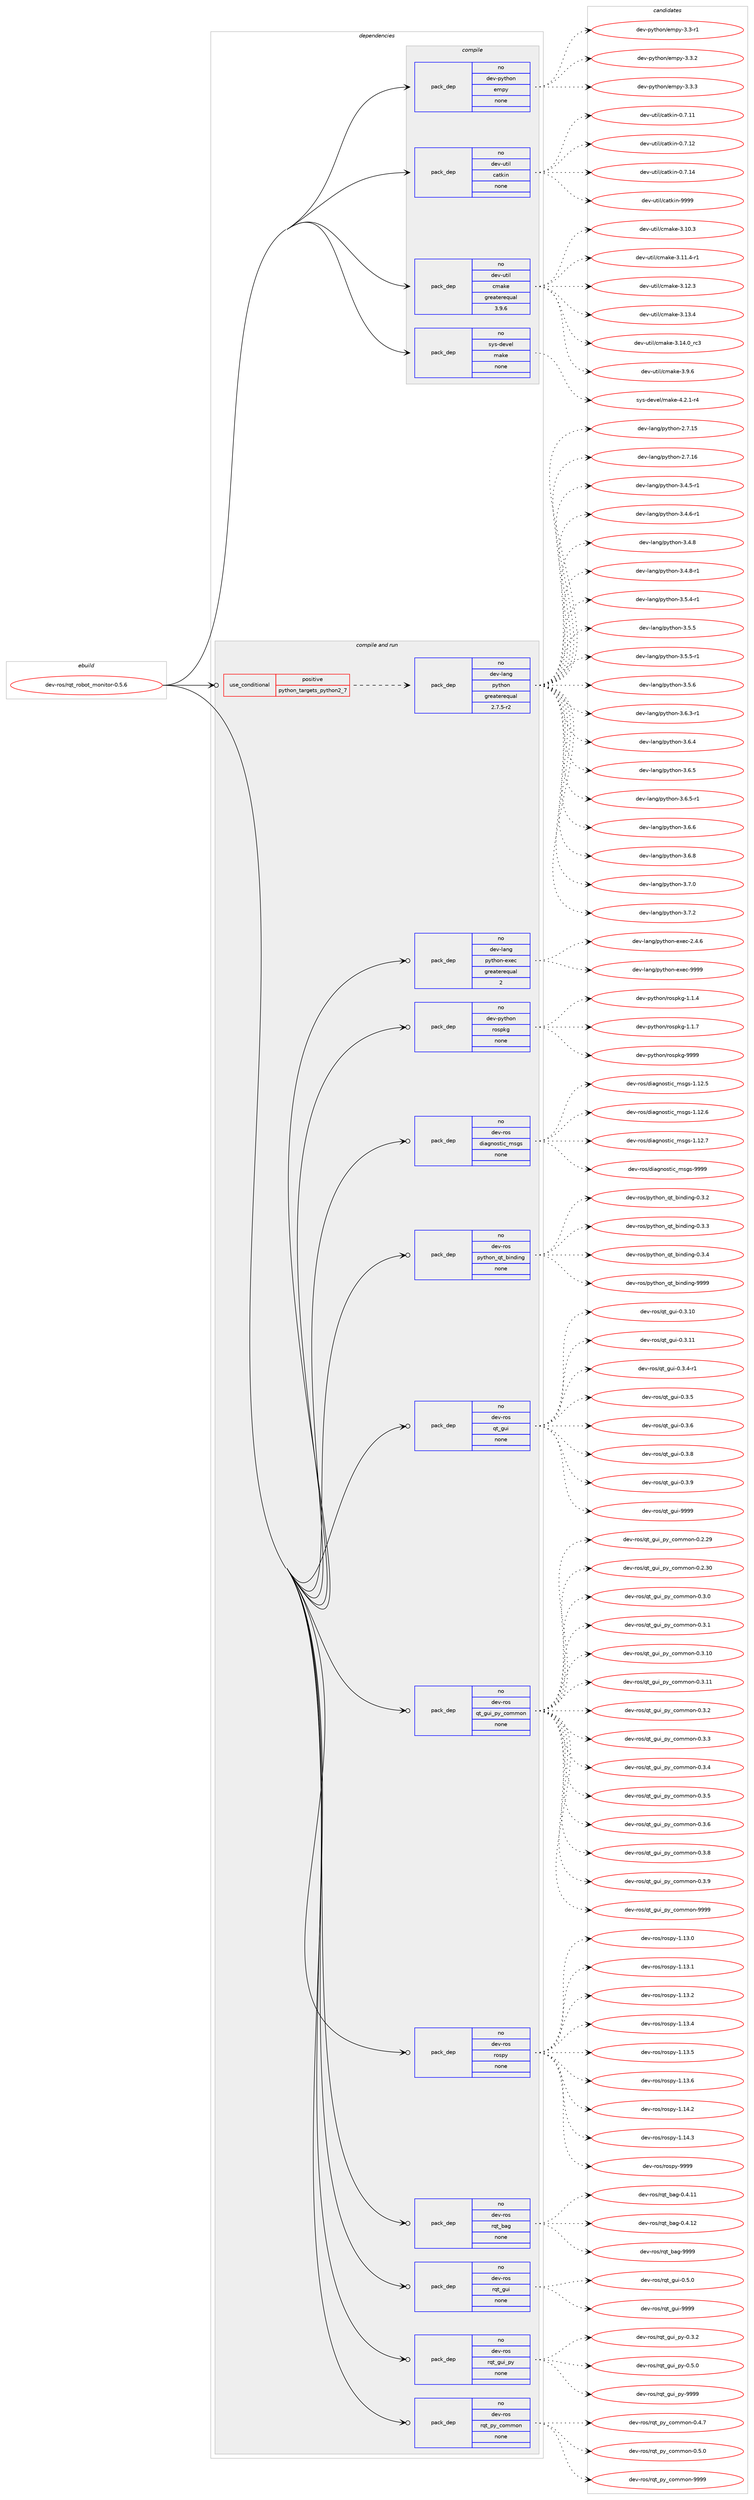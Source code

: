 digraph prolog {

# *************
# Graph options
# *************

newrank=true;
concentrate=true;
compound=true;
graph [rankdir=LR,fontname=Helvetica,fontsize=10,ranksep=1.5];#, ranksep=2.5, nodesep=0.2];
edge  [arrowhead=vee];
node  [fontname=Helvetica,fontsize=10];

# **********
# The ebuild
# **********

subgraph cluster_leftcol {
color=gray;
rank=same;
label=<<i>ebuild</i>>;
id [label="dev-ros/rqt_robot_monitor-0.5.6", color=red, width=4, href="../dev-ros/rqt_robot_monitor-0.5.6.svg"];
}

# ****************
# The dependencies
# ****************

subgraph cluster_midcol {
color=gray;
label=<<i>dependencies</i>>;
subgraph cluster_compile {
fillcolor="#eeeeee";
style=filled;
label=<<i>compile</i>>;
subgraph pack1055981 {
dependency1469908 [label=<<TABLE BORDER="0" CELLBORDER="1" CELLSPACING="0" CELLPADDING="4" WIDTH="220"><TR><TD ROWSPAN="6" CELLPADDING="30">pack_dep</TD></TR><TR><TD WIDTH="110">no</TD></TR><TR><TD>dev-python</TD></TR><TR><TD>empy</TD></TR><TR><TD>none</TD></TR><TR><TD></TD></TR></TABLE>>, shape=none, color=blue];
}
id:e -> dependency1469908:w [weight=20,style="solid",arrowhead="vee"];
subgraph pack1055982 {
dependency1469909 [label=<<TABLE BORDER="0" CELLBORDER="1" CELLSPACING="0" CELLPADDING="4" WIDTH="220"><TR><TD ROWSPAN="6" CELLPADDING="30">pack_dep</TD></TR><TR><TD WIDTH="110">no</TD></TR><TR><TD>dev-util</TD></TR><TR><TD>catkin</TD></TR><TR><TD>none</TD></TR><TR><TD></TD></TR></TABLE>>, shape=none, color=blue];
}
id:e -> dependency1469909:w [weight=20,style="solid",arrowhead="vee"];
subgraph pack1055983 {
dependency1469910 [label=<<TABLE BORDER="0" CELLBORDER="1" CELLSPACING="0" CELLPADDING="4" WIDTH="220"><TR><TD ROWSPAN="6" CELLPADDING="30">pack_dep</TD></TR><TR><TD WIDTH="110">no</TD></TR><TR><TD>dev-util</TD></TR><TR><TD>cmake</TD></TR><TR><TD>greaterequal</TD></TR><TR><TD>3.9.6</TD></TR></TABLE>>, shape=none, color=blue];
}
id:e -> dependency1469910:w [weight=20,style="solid",arrowhead="vee"];
subgraph pack1055984 {
dependency1469911 [label=<<TABLE BORDER="0" CELLBORDER="1" CELLSPACING="0" CELLPADDING="4" WIDTH="220"><TR><TD ROWSPAN="6" CELLPADDING="30">pack_dep</TD></TR><TR><TD WIDTH="110">no</TD></TR><TR><TD>sys-devel</TD></TR><TR><TD>make</TD></TR><TR><TD>none</TD></TR><TR><TD></TD></TR></TABLE>>, shape=none, color=blue];
}
id:e -> dependency1469911:w [weight=20,style="solid",arrowhead="vee"];
}
subgraph cluster_compileandrun {
fillcolor="#eeeeee";
style=filled;
label=<<i>compile and run</i>>;
subgraph cond390537 {
dependency1469912 [label=<<TABLE BORDER="0" CELLBORDER="1" CELLSPACING="0" CELLPADDING="4"><TR><TD ROWSPAN="3" CELLPADDING="10">use_conditional</TD></TR><TR><TD>positive</TD></TR><TR><TD>python_targets_python2_7</TD></TR></TABLE>>, shape=none, color=red];
subgraph pack1055985 {
dependency1469913 [label=<<TABLE BORDER="0" CELLBORDER="1" CELLSPACING="0" CELLPADDING="4" WIDTH="220"><TR><TD ROWSPAN="6" CELLPADDING="30">pack_dep</TD></TR><TR><TD WIDTH="110">no</TD></TR><TR><TD>dev-lang</TD></TR><TR><TD>python</TD></TR><TR><TD>greaterequal</TD></TR><TR><TD>2.7.5-r2</TD></TR></TABLE>>, shape=none, color=blue];
}
dependency1469912:e -> dependency1469913:w [weight=20,style="dashed",arrowhead="vee"];
}
id:e -> dependency1469912:w [weight=20,style="solid",arrowhead="odotvee"];
subgraph pack1055986 {
dependency1469914 [label=<<TABLE BORDER="0" CELLBORDER="1" CELLSPACING="0" CELLPADDING="4" WIDTH="220"><TR><TD ROWSPAN="6" CELLPADDING="30">pack_dep</TD></TR><TR><TD WIDTH="110">no</TD></TR><TR><TD>dev-lang</TD></TR><TR><TD>python-exec</TD></TR><TR><TD>greaterequal</TD></TR><TR><TD>2</TD></TR></TABLE>>, shape=none, color=blue];
}
id:e -> dependency1469914:w [weight=20,style="solid",arrowhead="odotvee"];
subgraph pack1055987 {
dependency1469915 [label=<<TABLE BORDER="0" CELLBORDER="1" CELLSPACING="0" CELLPADDING="4" WIDTH="220"><TR><TD ROWSPAN="6" CELLPADDING="30">pack_dep</TD></TR><TR><TD WIDTH="110">no</TD></TR><TR><TD>dev-python</TD></TR><TR><TD>rospkg</TD></TR><TR><TD>none</TD></TR><TR><TD></TD></TR></TABLE>>, shape=none, color=blue];
}
id:e -> dependency1469915:w [weight=20,style="solid",arrowhead="odotvee"];
subgraph pack1055988 {
dependency1469916 [label=<<TABLE BORDER="0" CELLBORDER="1" CELLSPACING="0" CELLPADDING="4" WIDTH="220"><TR><TD ROWSPAN="6" CELLPADDING="30">pack_dep</TD></TR><TR><TD WIDTH="110">no</TD></TR><TR><TD>dev-ros</TD></TR><TR><TD>diagnostic_msgs</TD></TR><TR><TD>none</TD></TR><TR><TD></TD></TR></TABLE>>, shape=none, color=blue];
}
id:e -> dependency1469916:w [weight=20,style="solid",arrowhead="odotvee"];
subgraph pack1055989 {
dependency1469917 [label=<<TABLE BORDER="0" CELLBORDER="1" CELLSPACING="0" CELLPADDING="4" WIDTH="220"><TR><TD ROWSPAN="6" CELLPADDING="30">pack_dep</TD></TR><TR><TD WIDTH="110">no</TD></TR><TR><TD>dev-ros</TD></TR><TR><TD>python_qt_binding</TD></TR><TR><TD>none</TD></TR><TR><TD></TD></TR></TABLE>>, shape=none, color=blue];
}
id:e -> dependency1469917:w [weight=20,style="solid",arrowhead="odotvee"];
subgraph pack1055990 {
dependency1469918 [label=<<TABLE BORDER="0" CELLBORDER="1" CELLSPACING="0" CELLPADDING="4" WIDTH="220"><TR><TD ROWSPAN="6" CELLPADDING="30">pack_dep</TD></TR><TR><TD WIDTH="110">no</TD></TR><TR><TD>dev-ros</TD></TR><TR><TD>qt_gui</TD></TR><TR><TD>none</TD></TR><TR><TD></TD></TR></TABLE>>, shape=none, color=blue];
}
id:e -> dependency1469918:w [weight=20,style="solid",arrowhead="odotvee"];
subgraph pack1055991 {
dependency1469919 [label=<<TABLE BORDER="0" CELLBORDER="1" CELLSPACING="0" CELLPADDING="4" WIDTH="220"><TR><TD ROWSPAN="6" CELLPADDING="30">pack_dep</TD></TR><TR><TD WIDTH="110">no</TD></TR><TR><TD>dev-ros</TD></TR><TR><TD>qt_gui_py_common</TD></TR><TR><TD>none</TD></TR><TR><TD></TD></TR></TABLE>>, shape=none, color=blue];
}
id:e -> dependency1469919:w [weight=20,style="solid",arrowhead="odotvee"];
subgraph pack1055992 {
dependency1469920 [label=<<TABLE BORDER="0" CELLBORDER="1" CELLSPACING="0" CELLPADDING="4" WIDTH="220"><TR><TD ROWSPAN="6" CELLPADDING="30">pack_dep</TD></TR><TR><TD WIDTH="110">no</TD></TR><TR><TD>dev-ros</TD></TR><TR><TD>rospy</TD></TR><TR><TD>none</TD></TR><TR><TD></TD></TR></TABLE>>, shape=none, color=blue];
}
id:e -> dependency1469920:w [weight=20,style="solid",arrowhead="odotvee"];
subgraph pack1055993 {
dependency1469921 [label=<<TABLE BORDER="0" CELLBORDER="1" CELLSPACING="0" CELLPADDING="4" WIDTH="220"><TR><TD ROWSPAN="6" CELLPADDING="30">pack_dep</TD></TR><TR><TD WIDTH="110">no</TD></TR><TR><TD>dev-ros</TD></TR><TR><TD>rqt_bag</TD></TR><TR><TD>none</TD></TR><TR><TD></TD></TR></TABLE>>, shape=none, color=blue];
}
id:e -> dependency1469921:w [weight=20,style="solid",arrowhead="odotvee"];
subgraph pack1055994 {
dependency1469922 [label=<<TABLE BORDER="0" CELLBORDER="1" CELLSPACING="0" CELLPADDING="4" WIDTH="220"><TR><TD ROWSPAN="6" CELLPADDING="30">pack_dep</TD></TR><TR><TD WIDTH="110">no</TD></TR><TR><TD>dev-ros</TD></TR><TR><TD>rqt_gui</TD></TR><TR><TD>none</TD></TR><TR><TD></TD></TR></TABLE>>, shape=none, color=blue];
}
id:e -> dependency1469922:w [weight=20,style="solid",arrowhead="odotvee"];
subgraph pack1055995 {
dependency1469923 [label=<<TABLE BORDER="0" CELLBORDER="1" CELLSPACING="0" CELLPADDING="4" WIDTH="220"><TR><TD ROWSPAN="6" CELLPADDING="30">pack_dep</TD></TR><TR><TD WIDTH="110">no</TD></TR><TR><TD>dev-ros</TD></TR><TR><TD>rqt_gui_py</TD></TR><TR><TD>none</TD></TR><TR><TD></TD></TR></TABLE>>, shape=none, color=blue];
}
id:e -> dependency1469923:w [weight=20,style="solid",arrowhead="odotvee"];
subgraph pack1055996 {
dependency1469924 [label=<<TABLE BORDER="0" CELLBORDER="1" CELLSPACING="0" CELLPADDING="4" WIDTH="220"><TR><TD ROWSPAN="6" CELLPADDING="30">pack_dep</TD></TR><TR><TD WIDTH="110">no</TD></TR><TR><TD>dev-ros</TD></TR><TR><TD>rqt_py_common</TD></TR><TR><TD>none</TD></TR><TR><TD></TD></TR></TABLE>>, shape=none, color=blue];
}
id:e -> dependency1469924:w [weight=20,style="solid",arrowhead="odotvee"];
}
subgraph cluster_run {
fillcolor="#eeeeee";
style=filled;
label=<<i>run</i>>;
}
}

# **************
# The candidates
# **************

subgraph cluster_choices {
rank=same;
color=gray;
label=<<i>candidates</i>>;

subgraph choice1055981 {
color=black;
nodesep=1;
choice1001011184511212111610411111047101109112121455146514511449 [label="dev-python/empy-3.3-r1", color=red, width=4,href="../dev-python/empy-3.3-r1.svg"];
choice1001011184511212111610411111047101109112121455146514650 [label="dev-python/empy-3.3.2", color=red, width=4,href="../dev-python/empy-3.3.2.svg"];
choice1001011184511212111610411111047101109112121455146514651 [label="dev-python/empy-3.3.3", color=red, width=4,href="../dev-python/empy-3.3.3.svg"];
dependency1469908:e -> choice1001011184511212111610411111047101109112121455146514511449:w [style=dotted,weight="100"];
dependency1469908:e -> choice1001011184511212111610411111047101109112121455146514650:w [style=dotted,weight="100"];
dependency1469908:e -> choice1001011184511212111610411111047101109112121455146514651:w [style=dotted,weight="100"];
}
subgraph choice1055982 {
color=black;
nodesep=1;
choice1001011184511711610510847999711610710511045484655464949 [label="dev-util/catkin-0.7.11", color=red, width=4,href="../dev-util/catkin-0.7.11.svg"];
choice1001011184511711610510847999711610710511045484655464950 [label="dev-util/catkin-0.7.12", color=red, width=4,href="../dev-util/catkin-0.7.12.svg"];
choice1001011184511711610510847999711610710511045484655464952 [label="dev-util/catkin-0.7.14", color=red, width=4,href="../dev-util/catkin-0.7.14.svg"];
choice100101118451171161051084799971161071051104557575757 [label="dev-util/catkin-9999", color=red, width=4,href="../dev-util/catkin-9999.svg"];
dependency1469909:e -> choice1001011184511711610510847999711610710511045484655464949:w [style=dotted,weight="100"];
dependency1469909:e -> choice1001011184511711610510847999711610710511045484655464950:w [style=dotted,weight="100"];
dependency1469909:e -> choice1001011184511711610510847999711610710511045484655464952:w [style=dotted,weight="100"];
dependency1469909:e -> choice100101118451171161051084799971161071051104557575757:w [style=dotted,weight="100"];
}
subgraph choice1055983 {
color=black;
nodesep=1;
choice1001011184511711610510847991099710710145514649484651 [label="dev-util/cmake-3.10.3", color=red, width=4,href="../dev-util/cmake-3.10.3.svg"];
choice10010111845117116105108479910997107101455146494946524511449 [label="dev-util/cmake-3.11.4-r1", color=red, width=4,href="../dev-util/cmake-3.11.4-r1.svg"];
choice1001011184511711610510847991099710710145514649504651 [label="dev-util/cmake-3.12.3", color=red, width=4,href="../dev-util/cmake-3.12.3.svg"];
choice1001011184511711610510847991099710710145514649514652 [label="dev-util/cmake-3.13.4", color=red, width=4,href="../dev-util/cmake-3.13.4.svg"];
choice1001011184511711610510847991099710710145514649524648951149951 [label="dev-util/cmake-3.14.0_rc3", color=red, width=4,href="../dev-util/cmake-3.14.0_rc3.svg"];
choice10010111845117116105108479910997107101455146574654 [label="dev-util/cmake-3.9.6", color=red, width=4,href="../dev-util/cmake-3.9.6.svg"];
dependency1469910:e -> choice1001011184511711610510847991099710710145514649484651:w [style=dotted,weight="100"];
dependency1469910:e -> choice10010111845117116105108479910997107101455146494946524511449:w [style=dotted,weight="100"];
dependency1469910:e -> choice1001011184511711610510847991099710710145514649504651:w [style=dotted,weight="100"];
dependency1469910:e -> choice1001011184511711610510847991099710710145514649514652:w [style=dotted,weight="100"];
dependency1469910:e -> choice1001011184511711610510847991099710710145514649524648951149951:w [style=dotted,weight="100"];
dependency1469910:e -> choice10010111845117116105108479910997107101455146574654:w [style=dotted,weight="100"];
}
subgraph choice1055984 {
color=black;
nodesep=1;
choice1151211154510010111810110847109971071014552465046494511452 [label="sys-devel/make-4.2.1-r4", color=red, width=4,href="../sys-devel/make-4.2.1-r4.svg"];
dependency1469911:e -> choice1151211154510010111810110847109971071014552465046494511452:w [style=dotted,weight="100"];
}
subgraph choice1055985 {
color=black;
nodesep=1;
choice10010111845108971101034711212111610411111045504655464953 [label="dev-lang/python-2.7.15", color=red, width=4,href="../dev-lang/python-2.7.15.svg"];
choice10010111845108971101034711212111610411111045504655464954 [label="dev-lang/python-2.7.16", color=red, width=4,href="../dev-lang/python-2.7.16.svg"];
choice1001011184510897110103471121211161041111104551465246534511449 [label="dev-lang/python-3.4.5-r1", color=red, width=4,href="../dev-lang/python-3.4.5-r1.svg"];
choice1001011184510897110103471121211161041111104551465246544511449 [label="dev-lang/python-3.4.6-r1", color=red, width=4,href="../dev-lang/python-3.4.6-r1.svg"];
choice100101118451089711010347112121116104111110455146524656 [label="dev-lang/python-3.4.8", color=red, width=4,href="../dev-lang/python-3.4.8.svg"];
choice1001011184510897110103471121211161041111104551465246564511449 [label="dev-lang/python-3.4.8-r1", color=red, width=4,href="../dev-lang/python-3.4.8-r1.svg"];
choice1001011184510897110103471121211161041111104551465346524511449 [label="dev-lang/python-3.5.4-r1", color=red, width=4,href="../dev-lang/python-3.5.4-r1.svg"];
choice100101118451089711010347112121116104111110455146534653 [label="dev-lang/python-3.5.5", color=red, width=4,href="../dev-lang/python-3.5.5.svg"];
choice1001011184510897110103471121211161041111104551465346534511449 [label="dev-lang/python-3.5.5-r1", color=red, width=4,href="../dev-lang/python-3.5.5-r1.svg"];
choice100101118451089711010347112121116104111110455146534654 [label="dev-lang/python-3.5.6", color=red, width=4,href="../dev-lang/python-3.5.6.svg"];
choice1001011184510897110103471121211161041111104551465446514511449 [label="dev-lang/python-3.6.3-r1", color=red, width=4,href="../dev-lang/python-3.6.3-r1.svg"];
choice100101118451089711010347112121116104111110455146544652 [label="dev-lang/python-3.6.4", color=red, width=4,href="../dev-lang/python-3.6.4.svg"];
choice100101118451089711010347112121116104111110455146544653 [label="dev-lang/python-3.6.5", color=red, width=4,href="../dev-lang/python-3.6.5.svg"];
choice1001011184510897110103471121211161041111104551465446534511449 [label="dev-lang/python-3.6.5-r1", color=red, width=4,href="../dev-lang/python-3.6.5-r1.svg"];
choice100101118451089711010347112121116104111110455146544654 [label="dev-lang/python-3.6.6", color=red, width=4,href="../dev-lang/python-3.6.6.svg"];
choice100101118451089711010347112121116104111110455146544656 [label="dev-lang/python-3.6.8", color=red, width=4,href="../dev-lang/python-3.6.8.svg"];
choice100101118451089711010347112121116104111110455146554648 [label="dev-lang/python-3.7.0", color=red, width=4,href="../dev-lang/python-3.7.0.svg"];
choice100101118451089711010347112121116104111110455146554650 [label="dev-lang/python-3.7.2", color=red, width=4,href="../dev-lang/python-3.7.2.svg"];
dependency1469913:e -> choice10010111845108971101034711212111610411111045504655464953:w [style=dotted,weight="100"];
dependency1469913:e -> choice10010111845108971101034711212111610411111045504655464954:w [style=dotted,weight="100"];
dependency1469913:e -> choice1001011184510897110103471121211161041111104551465246534511449:w [style=dotted,weight="100"];
dependency1469913:e -> choice1001011184510897110103471121211161041111104551465246544511449:w [style=dotted,weight="100"];
dependency1469913:e -> choice100101118451089711010347112121116104111110455146524656:w [style=dotted,weight="100"];
dependency1469913:e -> choice1001011184510897110103471121211161041111104551465246564511449:w [style=dotted,weight="100"];
dependency1469913:e -> choice1001011184510897110103471121211161041111104551465346524511449:w [style=dotted,weight="100"];
dependency1469913:e -> choice100101118451089711010347112121116104111110455146534653:w [style=dotted,weight="100"];
dependency1469913:e -> choice1001011184510897110103471121211161041111104551465346534511449:w [style=dotted,weight="100"];
dependency1469913:e -> choice100101118451089711010347112121116104111110455146534654:w [style=dotted,weight="100"];
dependency1469913:e -> choice1001011184510897110103471121211161041111104551465446514511449:w [style=dotted,weight="100"];
dependency1469913:e -> choice100101118451089711010347112121116104111110455146544652:w [style=dotted,weight="100"];
dependency1469913:e -> choice100101118451089711010347112121116104111110455146544653:w [style=dotted,weight="100"];
dependency1469913:e -> choice1001011184510897110103471121211161041111104551465446534511449:w [style=dotted,weight="100"];
dependency1469913:e -> choice100101118451089711010347112121116104111110455146544654:w [style=dotted,weight="100"];
dependency1469913:e -> choice100101118451089711010347112121116104111110455146544656:w [style=dotted,weight="100"];
dependency1469913:e -> choice100101118451089711010347112121116104111110455146554648:w [style=dotted,weight="100"];
dependency1469913:e -> choice100101118451089711010347112121116104111110455146554650:w [style=dotted,weight="100"];
}
subgraph choice1055986 {
color=black;
nodesep=1;
choice1001011184510897110103471121211161041111104510112010199455046524654 [label="dev-lang/python-exec-2.4.6", color=red, width=4,href="../dev-lang/python-exec-2.4.6.svg"];
choice10010111845108971101034711212111610411111045101120101994557575757 [label="dev-lang/python-exec-9999", color=red, width=4,href="../dev-lang/python-exec-9999.svg"];
dependency1469914:e -> choice1001011184510897110103471121211161041111104510112010199455046524654:w [style=dotted,weight="100"];
dependency1469914:e -> choice10010111845108971101034711212111610411111045101120101994557575757:w [style=dotted,weight="100"];
}
subgraph choice1055987 {
color=black;
nodesep=1;
choice1001011184511212111610411111047114111115112107103454946494652 [label="dev-python/rospkg-1.1.4", color=red, width=4,href="../dev-python/rospkg-1.1.4.svg"];
choice1001011184511212111610411111047114111115112107103454946494655 [label="dev-python/rospkg-1.1.7", color=red, width=4,href="../dev-python/rospkg-1.1.7.svg"];
choice10010111845112121116104111110471141111151121071034557575757 [label="dev-python/rospkg-9999", color=red, width=4,href="../dev-python/rospkg-9999.svg"];
dependency1469915:e -> choice1001011184511212111610411111047114111115112107103454946494652:w [style=dotted,weight="100"];
dependency1469915:e -> choice1001011184511212111610411111047114111115112107103454946494655:w [style=dotted,weight="100"];
dependency1469915:e -> choice10010111845112121116104111110471141111151121071034557575757:w [style=dotted,weight="100"];
}
subgraph choice1055988 {
color=black;
nodesep=1;
choice100101118451141111154710010597103110111115116105999510911510311545494649504653 [label="dev-ros/diagnostic_msgs-1.12.5", color=red, width=4,href="../dev-ros/diagnostic_msgs-1.12.5.svg"];
choice100101118451141111154710010597103110111115116105999510911510311545494649504654 [label="dev-ros/diagnostic_msgs-1.12.6", color=red, width=4,href="../dev-ros/diagnostic_msgs-1.12.6.svg"];
choice100101118451141111154710010597103110111115116105999510911510311545494649504655 [label="dev-ros/diagnostic_msgs-1.12.7", color=red, width=4,href="../dev-ros/diagnostic_msgs-1.12.7.svg"];
choice10010111845114111115471001059710311011111511610599951091151031154557575757 [label="dev-ros/diagnostic_msgs-9999", color=red, width=4,href="../dev-ros/diagnostic_msgs-9999.svg"];
dependency1469916:e -> choice100101118451141111154710010597103110111115116105999510911510311545494649504653:w [style=dotted,weight="100"];
dependency1469916:e -> choice100101118451141111154710010597103110111115116105999510911510311545494649504654:w [style=dotted,weight="100"];
dependency1469916:e -> choice100101118451141111154710010597103110111115116105999510911510311545494649504655:w [style=dotted,weight="100"];
dependency1469916:e -> choice10010111845114111115471001059710311011111511610599951091151031154557575757:w [style=dotted,weight="100"];
}
subgraph choice1055989 {
color=black;
nodesep=1;
choice1001011184511411111547112121116104111110951131169598105110100105110103454846514650 [label="dev-ros/python_qt_binding-0.3.2", color=red, width=4,href="../dev-ros/python_qt_binding-0.3.2.svg"];
choice1001011184511411111547112121116104111110951131169598105110100105110103454846514651 [label="dev-ros/python_qt_binding-0.3.3", color=red, width=4,href="../dev-ros/python_qt_binding-0.3.3.svg"];
choice1001011184511411111547112121116104111110951131169598105110100105110103454846514652 [label="dev-ros/python_qt_binding-0.3.4", color=red, width=4,href="../dev-ros/python_qt_binding-0.3.4.svg"];
choice10010111845114111115471121211161041111109511311695981051101001051101034557575757 [label="dev-ros/python_qt_binding-9999", color=red, width=4,href="../dev-ros/python_qt_binding-9999.svg"];
dependency1469917:e -> choice1001011184511411111547112121116104111110951131169598105110100105110103454846514650:w [style=dotted,weight="100"];
dependency1469917:e -> choice1001011184511411111547112121116104111110951131169598105110100105110103454846514651:w [style=dotted,weight="100"];
dependency1469917:e -> choice1001011184511411111547112121116104111110951131169598105110100105110103454846514652:w [style=dotted,weight="100"];
dependency1469917:e -> choice10010111845114111115471121211161041111109511311695981051101001051101034557575757:w [style=dotted,weight="100"];
}
subgraph choice1055990 {
color=black;
nodesep=1;
choice10010111845114111115471131169510311710545484651464948 [label="dev-ros/qt_gui-0.3.10", color=red, width=4,href="../dev-ros/qt_gui-0.3.10.svg"];
choice10010111845114111115471131169510311710545484651464949 [label="dev-ros/qt_gui-0.3.11", color=red, width=4,href="../dev-ros/qt_gui-0.3.11.svg"];
choice1001011184511411111547113116951031171054548465146524511449 [label="dev-ros/qt_gui-0.3.4-r1", color=red, width=4,href="../dev-ros/qt_gui-0.3.4-r1.svg"];
choice100101118451141111154711311695103117105454846514653 [label="dev-ros/qt_gui-0.3.5", color=red, width=4,href="../dev-ros/qt_gui-0.3.5.svg"];
choice100101118451141111154711311695103117105454846514654 [label="dev-ros/qt_gui-0.3.6", color=red, width=4,href="../dev-ros/qt_gui-0.3.6.svg"];
choice100101118451141111154711311695103117105454846514656 [label="dev-ros/qt_gui-0.3.8", color=red, width=4,href="../dev-ros/qt_gui-0.3.8.svg"];
choice100101118451141111154711311695103117105454846514657 [label="dev-ros/qt_gui-0.3.9", color=red, width=4,href="../dev-ros/qt_gui-0.3.9.svg"];
choice1001011184511411111547113116951031171054557575757 [label="dev-ros/qt_gui-9999", color=red, width=4,href="../dev-ros/qt_gui-9999.svg"];
dependency1469918:e -> choice10010111845114111115471131169510311710545484651464948:w [style=dotted,weight="100"];
dependency1469918:e -> choice10010111845114111115471131169510311710545484651464949:w [style=dotted,weight="100"];
dependency1469918:e -> choice1001011184511411111547113116951031171054548465146524511449:w [style=dotted,weight="100"];
dependency1469918:e -> choice100101118451141111154711311695103117105454846514653:w [style=dotted,weight="100"];
dependency1469918:e -> choice100101118451141111154711311695103117105454846514654:w [style=dotted,weight="100"];
dependency1469918:e -> choice100101118451141111154711311695103117105454846514656:w [style=dotted,weight="100"];
dependency1469918:e -> choice100101118451141111154711311695103117105454846514657:w [style=dotted,weight="100"];
dependency1469918:e -> choice1001011184511411111547113116951031171054557575757:w [style=dotted,weight="100"];
}
subgraph choice1055991 {
color=black;
nodesep=1;
choice10010111845114111115471131169510311710595112121959911110910911111045484650465057 [label="dev-ros/qt_gui_py_common-0.2.29", color=red, width=4,href="../dev-ros/qt_gui_py_common-0.2.29.svg"];
choice10010111845114111115471131169510311710595112121959911110910911111045484650465148 [label="dev-ros/qt_gui_py_common-0.2.30", color=red, width=4,href="../dev-ros/qt_gui_py_common-0.2.30.svg"];
choice100101118451141111154711311695103117105951121219599111109109111110454846514648 [label="dev-ros/qt_gui_py_common-0.3.0", color=red, width=4,href="../dev-ros/qt_gui_py_common-0.3.0.svg"];
choice100101118451141111154711311695103117105951121219599111109109111110454846514649 [label="dev-ros/qt_gui_py_common-0.3.1", color=red, width=4,href="../dev-ros/qt_gui_py_common-0.3.1.svg"];
choice10010111845114111115471131169510311710595112121959911110910911111045484651464948 [label="dev-ros/qt_gui_py_common-0.3.10", color=red, width=4,href="../dev-ros/qt_gui_py_common-0.3.10.svg"];
choice10010111845114111115471131169510311710595112121959911110910911111045484651464949 [label="dev-ros/qt_gui_py_common-0.3.11", color=red, width=4,href="../dev-ros/qt_gui_py_common-0.3.11.svg"];
choice100101118451141111154711311695103117105951121219599111109109111110454846514650 [label="dev-ros/qt_gui_py_common-0.3.2", color=red, width=4,href="../dev-ros/qt_gui_py_common-0.3.2.svg"];
choice100101118451141111154711311695103117105951121219599111109109111110454846514651 [label="dev-ros/qt_gui_py_common-0.3.3", color=red, width=4,href="../dev-ros/qt_gui_py_common-0.3.3.svg"];
choice100101118451141111154711311695103117105951121219599111109109111110454846514652 [label="dev-ros/qt_gui_py_common-0.3.4", color=red, width=4,href="../dev-ros/qt_gui_py_common-0.3.4.svg"];
choice100101118451141111154711311695103117105951121219599111109109111110454846514653 [label="dev-ros/qt_gui_py_common-0.3.5", color=red, width=4,href="../dev-ros/qt_gui_py_common-0.3.5.svg"];
choice100101118451141111154711311695103117105951121219599111109109111110454846514654 [label="dev-ros/qt_gui_py_common-0.3.6", color=red, width=4,href="../dev-ros/qt_gui_py_common-0.3.6.svg"];
choice100101118451141111154711311695103117105951121219599111109109111110454846514656 [label="dev-ros/qt_gui_py_common-0.3.8", color=red, width=4,href="../dev-ros/qt_gui_py_common-0.3.8.svg"];
choice100101118451141111154711311695103117105951121219599111109109111110454846514657 [label="dev-ros/qt_gui_py_common-0.3.9", color=red, width=4,href="../dev-ros/qt_gui_py_common-0.3.9.svg"];
choice1001011184511411111547113116951031171059511212195991111091091111104557575757 [label="dev-ros/qt_gui_py_common-9999", color=red, width=4,href="../dev-ros/qt_gui_py_common-9999.svg"];
dependency1469919:e -> choice10010111845114111115471131169510311710595112121959911110910911111045484650465057:w [style=dotted,weight="100"];
dependency1469919:e -> choice10010111845114111115471131169510311710595112121959911110910911111045484650465148:w [style=dotted,weight="100"];
dependency1469919:e -> choice100101118451141111154711311695103117105951121219599111109109111110454846514648:w [style=dotted,weight="100"];
dependency1469919:e -> choice100101118451141111154711311695103117105951121219599111109109111110454846514649:w [style=dotted,weight="100"];
dependency1469919:e -> choice10010111845114111115471131169510311710595112121959911110910911111045484651464948:w [style=dotted,weight="100"];
dependency1469919:e -> choice10010111845114111115471131169510311710595112121959911110910911111045484651464949:w [style=dotted,weight="100"];
dependency1469919:e -> choice100101118451141111154711311695103117105951121219599111109109111110454846514650:w [style=dotted,weight="100"];
dependency1469919:e -> choice100101118451141111154711311695103117105951121219599111109109111110454846514651:w [style=dotted,weight="100"];
dependency1469919:e -> choice100101118451141111154711311695103117105951121219599111109109111110454846514652:w [style=dotted,weight="100"];
dependency1469919:e -> choice100101118451141111154711311695103117105951121219599111109109111110454846514653:w [style=dotted,weight="100"];
dependency1469919:e -> choice100101118451141111154711311695103117105951121219599111109109111110454846514654:w [style=dotted,weight="100"];
dependency1469919:e -> choice100101118451141111154711311695103117105951121219599111109109111110454846514656:w [style=dotted,weight="100"];
dependency1469919:e -> choice100101118451141111154711311695103117105951121219599111109109111110454846514657:w [style=dotted,weight="100"];
dependency1469919:e -> choice1001011184511411111547113116951031171059511212195991111091091111104557575757:w [style=dotted,weight="100"];
}
subgraph choice1055992 {
color=black;
nodesep=1;
choice100101118451141111154711411111511212145494649514648 [label="dev-ros/rospy-1.13.0", color=red, width=4,href="../dev-ros/rospy-1.13.0.svg"];
choice100101118451141111154711411111511212145494649514649 [label="dev-ros/rospy-1.13.1", color=red, width=4,href="../dev-ros/rospy-1.13.1.svg"];
choice100101118451141111154711411111511212145494649514650 [label="dev-ros/rospy-1.13.2", color=red, width=4,href="../dev-ros/rospy-1.13.2.svg"];
choice100101118451141111154711411111511212145494649514652 [label="dev-ros/rospy-1.13.4", color=red, width=4,href="../dev-ros/rospy-1.13.4.svg"];
choice100101118451141111154711411111511212145494649514653 [label="dev-ros/rospy-1.13.5", color=red, width=4,href="../dev-ros/rospy-1.13.5.svg"];
choice100101118451141111154711411111511212145494649514654 [label="dev-ros/rospy-1.13.6", color=red, width=4,href="../dev-ros/rospy-1.13.6.svg"];
choice100101118451141111154711411111511212145494649524650 [label="dev-ros/rospy-1.14.2", color=red, width=4,href="../dev-ros/rospy-1.14.2.svg"];
choice100101118451141111154711411111511212145494649524651 [label="dev-ros/rospy-1.14.3", color=red, width=4,href="../dev-ros/rospy-1.14.3.svg"];
choice10010111845114111115471141111151121214557575757 [label="dev-ros/rospy-9999", color=red, width=4,href="../dev-ros/rospy-9999.svg"];
dependency1469920:e -> choice100101118451141111154711411111511212145494649514648:w [style=dotted,weight="100"];
dependency1469920:e -> choice100101118451141111154711411111511212145494649514649:w [style=dotted,weight="100"];
dependency1469920:e -> choice100101118451141111154711411111511212145494649514650:w [style=dotted,weight="100"];
dependency1469920:e -> choice100101118451141111154711411111511212145494649514652:w [style=dotted,weight="100"];
dependency1469920:e -> choice100101118451141111154711411111511212145494649514653:w [style=dotted,weight="100"];
dependency1469920:e -> choice100101118451141111154711411111511212145494649514654:w [style=dotted,weight="100"];
dependency1469920:e -> choice100101118451141111154711411111511212145494649524650:w [style=dotted,weight="100"];
dependency1469920:e -> choice100101118451141111154711411111511212145494649524651:w [style=dotted,weight="100"];
dependency1469920:e -> choice10010111845114111115471141111151121214557575757:w [style=dotted,weight="100"];
}
subgraph choice1055993 {
color=black;
nodesep=1;
choice100101118451141111154711411311695989710345484652464949 [label="dev-ros/rqt_bag-0.4.11", color=red, width=4,href="../dev-ros/rqt_bag-0.4.11.svg"];
choice100101118451141111154711411311695989710345484652464950 [label="dev-ros/rqt_bag-0.4.12", color=red, width=4,href="../dev-ros/rqt_bag-0.4.12.svg"];
choice10010111845114111115471141131169598971034557575757 [label="dev-ros/rqt_bag-9999", color=red, width=4,href="../dev-ros/rqt_bag-9999.svg"];
dependency1469921:e -> choice100101118451141111154711411311695989710345484652464949:w [style=dotted,weight="100"];
dependency1469921:e -> choice100101118451141111154711411311695989710345484652464950:w [style=dotted,weight="100"];
dependency1469921:e -> choice10010111845114111115471141131169598971034557575757:w [style=dotted,weight="100"];
}
subgraph choice1055994 {
color=black;
nodesep=1;
choice100101118451141111154711411311695103117105454846534648 [label="dev-ros/rqt_gui-0.5.0", color=red, width=4,href="../dev-ros/rqt_gui-0.5.0.svg"];
choice1001011184511411111547114113116951031171054557575757 [label="dev-ros/rqt_gui-9999", color=red, width=4,href="../dev-ros/rqt_gui-9999.svg"];
dependency1469922:e -> choice100101118451141111154711411311695103117105454846534648:w [style=dotted,weight="100"];
dependency1469922:e -> choice1001011184511411111547114113116951031171054557575757:w [style=dotted,weight="100"];
}
subgraph choice1055995 {
color=black;
nodesep=1;
choice10010111845114111115471141131169510311710595112121454846514650 [label="dev-ros/rqt_gui_py-0.3.2", color=red, width=4,href="../dev-ros/rqt_gui_py-0.3.2.svg"];
choice10010111845114111115471141131169510311710595112121454846534648 [label="dev-ros/rqt_gui_py-0.5.0", color=red, width=4,href="../dev-ros/rqt_gui_py-0.5.0.svg"];
choice100101118451141111154711411311695103117105951121214557575757 [label="dev-ros/rqt_gui_py-9999", color=red, width=4,href="../dev-ros/rqt_gui_py-9999.svg"];
dependency1469923:e -> choice10010111845114111115471141131169510311710595112121454846514650:w [style=dotted,weight="100"];
dependency1469923:e -> choice10010111845114111115471141131169510311710595112121454846534648:w [style=dotted,weight="100"];
dependency1469923:e -> choice100101118451141111154711411311695103117105951121214557575757:w [style=dotted,weight="100"];
}
subgraph choice1055996 {
color=black;
nodesep=1;
choice1001011184511411111547114113116951121219599111109109111110454846524655 [label="dev-ros/rqt_py_common-0.4.7", color=red, width=4,href="../dev-ros/rqt_py_common-0.4.7.svg"];
choice1001011184511411111547114113116951121219599111109109111110454846534648 [label="dev-ros/rqt_py_common-0.5.0", color=red, width=4,href="../dev-ros/rqt_py_common-0.5.0.svg"];
choice10010111845114111115471141131169511212195991111091091111104557575757 [label="dev-ros/rqt_py_common-9999", color=red, width=4,href="../dev-ros/rqt_py_common-9999.svg"];
dependency1469924:e -> choice1001011184511411111547114113116951121219599111109109111110454846524655:w [style=dotted,weight="100"];
dependency1469924:e -> choice1001011184511411111547114113116951121219599111109109111110454846534648:w [style=dotted,weight="100"];
dependency1469924:e -> choice10010111845114111115471141131169511212195991111091091111104557575757:w [style=dotted,weight="100"];
}
}

}
